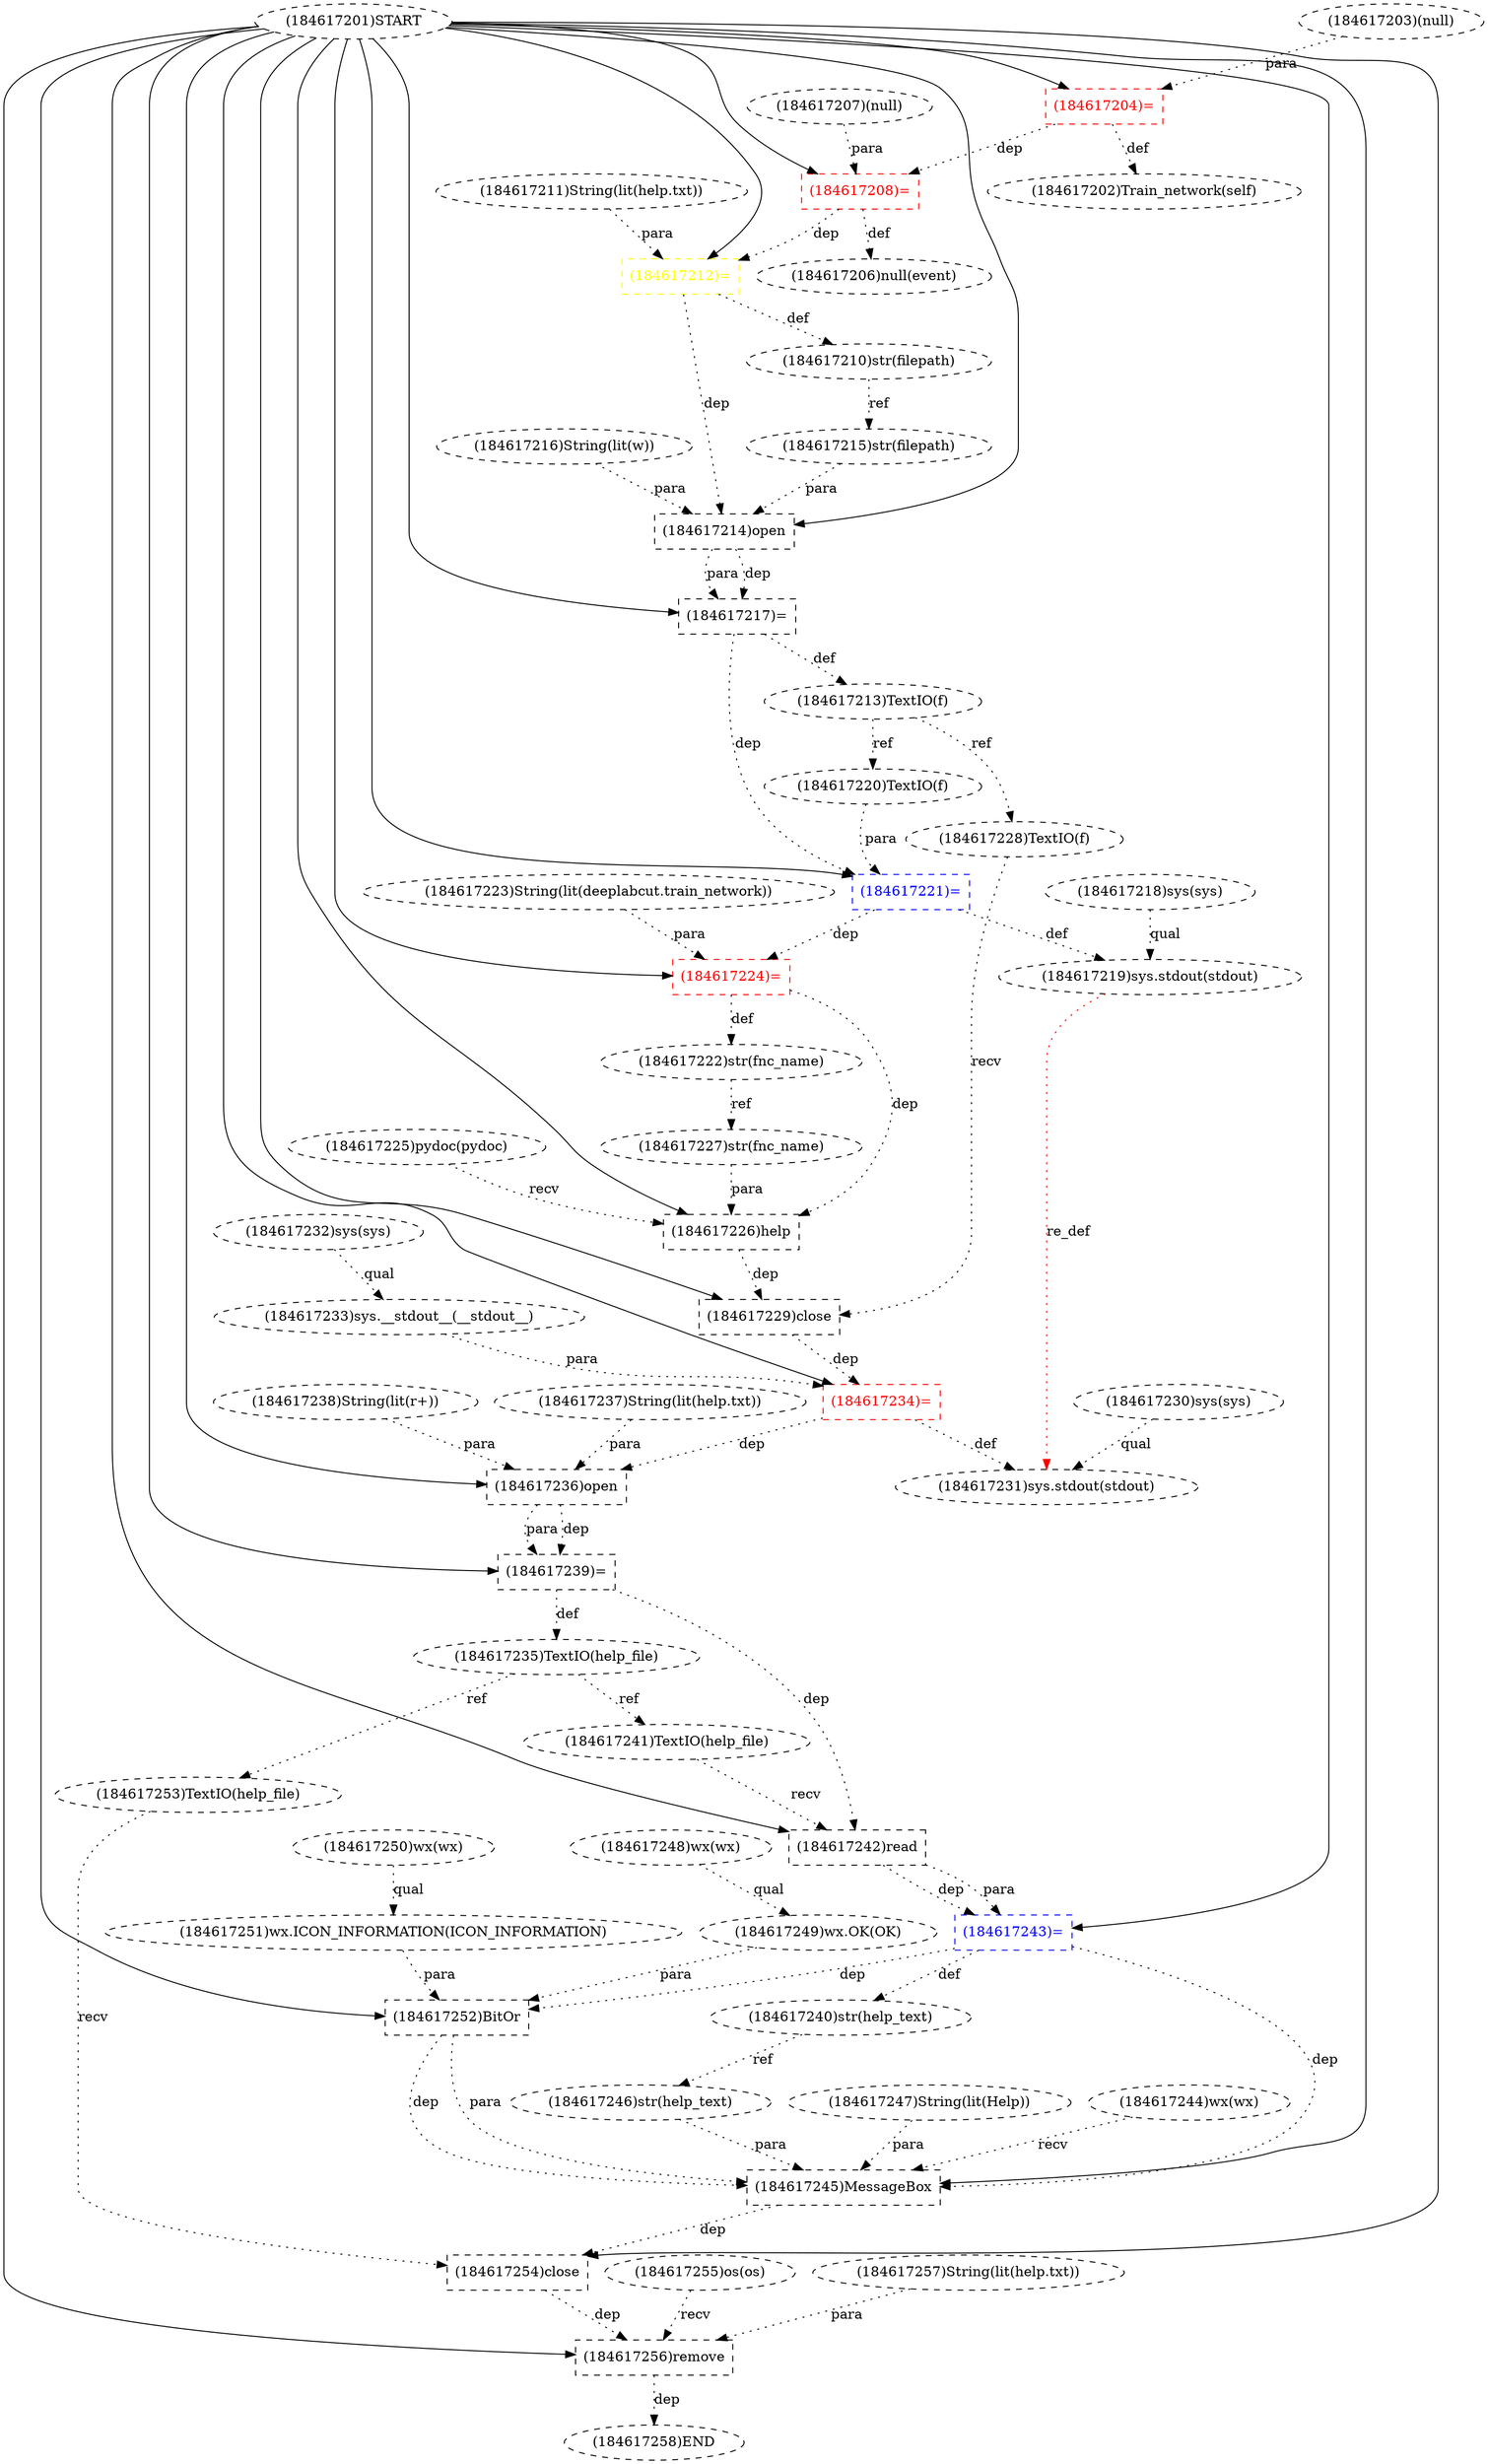 digraph G {
1 [label="(184617202)Train_network(self)" shape=ellipse style=dashed]
2 [label="(184617201)START" style=dashed]
3 [label="(184617228)TextIO(f)" shape=ellipse style=dashed color=black fontcolor=black]
4 [label="(184617240)str(help_text)" shape=ellipse style=dashed]
5 [label="(184617203)(null)" shape=ellipse style=dashed]
6 [label="(184617227)str(fnc_name)" shape=ellipse style=dashed]
7 [label="(184617243)=" shape=box style=dashed color=blue fontcolor=blue]
8 [label="(184617254)close" shape=box style=dashed color=black fontcolor=black]
9 [label="(184617258)END" style=dashed]
10 [label="(184617218)sys(sys)" shape=ellipse style=dashed]
11 [label="(184617252)BitOr" shape=box style=dashed]
12 [label="(184617250)wx(wx)" shape=ellipse style=dashed]
13 [label="(184617236)open" shape=box style=dashed color=black fontcolor=black]
14 [label="(184617213)TextIO(f)" shape=ellipse style=dashed color=black fontcolor=black]
15 [label="(184617234)=" shape=box style=dashed color=red fontcolor=red]
16 [label="(184617224)=" shape=box style=dashed color=red fontcolor=red]
17 [label="(184617239)=" shape=box style=dashed color=black fontcolor=black]
18 [label="(184617247)String(lit(Help))" shape=ellipse style=dashed]
19 [label="(184617215)str(filepath)" shape=ellipse style=dashed]
20 [label="(184617248)wx(wx)" shape=ellipse style=dashed]
21 [label="(184617244)wx(wx)" shape=ellipse style=dashed]
22 [label="(184617238)String(lit(r+))" shape=ellipse style=dashed color=black fontcolor=black]
23 [label="(184617216)String(lit(w))" shape=ellipse style=dashed color=black fontcolor=black]
24 [label="(184617256)remove" shape=box style=dashed]
25 [label="(184617223)String(lit(deeplabcut.train_network))" shape=ellipse style=dashed]
26 [label="(184617233)sys.__stdout__(__stdout__)" shape=ellipse style=dashed]
27 [label="(184617219)sys.stdout(stdout)" shape=ellipse style=dashed]
28 [label="(184617222)str(fnc_name)" shape=ellipse style=dashed]
29 [label="(184617226)help" shape=box style=dashed]
30 [label="(184617232)sys(sys)" shape=ellipse style=dashed]
31 [label="(184617207)(null)" shape=ellipse style=dashed]
32 [label="(184617212)=" shape=box style=dashed color=yellow fontcolor=yellow]
33 [label="(184617255)os(os)" shape=ellipse style=dashed]
34 [label="(184617221)=" shape=box style=dashed color=blue fontcolor=blue]
35 [label="(184617231)sys.stdout(stdout)" shape=ellipse style=dashed]
36 [label="(184617235)TextIO(help_file)" shape=ellipse style=dashed color=black fontcolor=black]
37 [label="(184617204)=" shape=box style=dashed color=red fontcolor=red]
38 [label="(184617249)wx.OK(OK)" shape=ellipse style=dashed]
39 [label="(184617229)close" shape=box style=dashed color=black fontcolor=black]
40 [label="(184617257)String(lit(help.txt))" shape=ellipse style=dashed]
41 [label="(184617245)MessageBox" shape=box style=dashed]
42 [label="(184617214)open" shape=box style=dashed color=black fontcolor=black]
43 [label="(184617225)pydoc(pydoc)" shape=ellipse style=dashed]
44 [label="(184617253)TextIO(help_file)" shape=ellipse style=dashed color=black fontcolor=black]
45 [label="(184617208)=" shape=box style=dashed color=red fontcolor=red]
46 [label="(184617242)read" shape=box style=dashed]
47 [label="(184617230)sys(sys)" shape=ellipse style=dashed]
48 [label="(184617206)null(event)" shape=ellipse style=dashed]
49 [label="(184617211)String(lit(help.txt))" shape=ellipse style=dashed]
50 [label="(184617241)TextIO(help_file)" shape=ellipse style=dashed]
51 [label="(184617210)str(filepath)" shape=ellipse style=dashed]
52 [label="(184617217)=" shape=box style=dashed color=black fontcolor=black]
53 [label="(184617246)str(help_text)" shape=ellipse style=dashed]
54 [label="(184617251)wx.ICON_INFORMATION(ICON_INFORMATION)" shape=ellipse style=dashed]
55 [label="(184617237)String(lit(help.txt))" shape=ellipse style=dashed color=black fontcolor=black]
56 [label="(184617220)TextIO(f)" shape=ellipse style=dashed]
37 -> 1 [label="def" style=dotted];
14 -> 3 [label="ref" style=dotted];
7 -> 4 [label="def" style=dotted];
28 -> 6 [label="ref" style=dotted];
2 -> 7 [label="" style=solid];
46 -> 7 [label="dep" style=dotted];
46 -> 7 [label="para" style=dotted];
2 -> 8 [label="" style=solid];
44 -> 8 [label="recv" style=dotted];
41 -> 8 [label="dep" style=dotted];
24 -> 9 [label="dep" style=dotted];
2 -> 11 [label="" style=solid];
38 -> 11 [label="para" style=dotted];
54 -> 11 [label="para" style=dotted];
7 -> 11 [label="dep" style=dotted];
2 -> 13 [label="" style=solid];
55 -> 13 [label="para" style=dotted];
22 -> 13 [label="para" style=dotted];
15 -> 13 [label="dep" style=dotted];
52 -> 14 [label="def" style=dotted];
2 -> 15 [label="" style=solid];
26 -> 15 [label="para" style=dotted];
39 -> 15 [label="dep" style=dotted];
2 -> 16 [label="" style=solid];
25 -> 16 [label="para" style=dotted];
34 -> 16 [label="dep" style=dotted];
2 -> 17 [label="" style=solid];
13 -> 17 [label="dep" style=dotted];
13 -> 17 [label="para" style=dotted];
51 -> 19 [label="ref" style=dotted];
2 -> 24 [label="" style=solid];
33 -> 24 [label="recv" style=dotted];
40 -> 24 [label="para" style=dotted];
8 -> 24 [label="dep" style=dotted];
30 -> 26 [label="qual" style=dotted];
10 -> 27 [label="qual" style=dotted];
34 -> 27 [label="def" style=dotted];
16 -> 28 [label="def" style=dotted];
2 -> 29 [label="" style=solid];
43 -> 29 [label="recv" style=dotted];
6 -> 29 [label="para" style=dotted];
16 -> 29 [label="dep" style=dotted];
2 -> 32 [label="" style=solid];
49 -> 32 [label="para" style=dotted];
45 -> 32 [label="dep" style=dotted];
2 -> 34 [label="" style=solid];
56 -> 34 [label="para" style=dotted];
52 -> 34 [label="dep" style=dotted];
47 -> 35 [label="qual" style=dotted];
15 -> 35 [label="def" style=dotted];
27 -> 35 [label="re_def" style=dotted color=red];
17 -> 36 [label="def" style=dotted];
2 -> 37 [label="" style=solid];
5 -> 37 [label="para" style=dotted];
20 -> 38 [label="qual" style=dotted];
2 -> 39 [label="" style=solid];
3 -> 39 [label="recv" style=dotted];
29 -> 39 [label="dep" style=dotted];
2 -> 41 [label="" style=solid];
21 -> 41 [label="recv" style=dotted];
53 -> 41 [label="para" style=dotted];
18 -> 41 [label="para" style=dotted];
11 -> 41 [label="dep" style=dotted];
11 -> 41 [label="para" style=dotted];
7 -> 41 [label="dep" style=dotted];
2 -> 42 [label="" style=solid];
19 -> 42 [label="para" style=dotted];
23 -> 42 [label="para" style=dotted];
32 -> 42 [label="dep" style=dotted];
36 -> 44 [label="ref" style=dotted];
2 -> 45 [label="" style=solid];
31 -> 45 [label="para" style=dotted];
37 -> 45 [label="dep" style=dotted];
2 -> 46 [label="" style=solid];
50 -> 46 [label="recv" style=dotted];
17 -> 46 [label="dep" style=dotted];
45 -> 48 [label="def" style=dotted];
36 -> 50 [label="ref" style=dotted];
32 -> 51 [label="def" style=dotted];
2 -> 52 [label="" style=solid];
42 -> 52 [label="dep" style=dotted];
42 -> 52 [label="para" style=dotted];
4 -> 53 [label="ref" style=dotted];
12 -> 54 [label="qual" style=dotted];
14 -> 56 [label="ref" style=dotted];
}